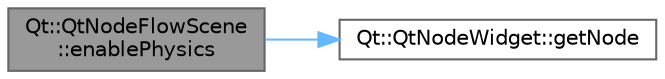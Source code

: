 digraph "Qt::QtNodeFlowScene::enablePhysics"
{
 // LATEX_PDF_SIZE
  bgcolor="transparent";
  edge [fontname=Helvetica,fontsize=10,labelfontname=Helvetica,labelfontsize=10];
  node [fontname=Helvetica,fontsize=10,shape=box,height=0.2,width=0.4];
  rankdir="LR";
  Node1 [id="Node000001",label="Qt::QtNodeFlowScene\l::enablePhysics",height=0.2,width=0.4,color="gray40", fillcolor="grey60", style="filled", fontcolor="black",tooltip=" "];
  Node1 -> Node2 [id="edge1_Node000001_Node000002",color="steelblue1",style="solid",tooltip=" "];
  Node2 [id="Node000002",label="Qt::QtNodeWidget::getNode",height=0.2,width=0.4,color="grey40", fillcolor="white", style="filled",URL="$class_qt_1_1_qt_node_widget.html#af1350f75e828fab6b9713c6ed0719406",tooltip=" "];
}

